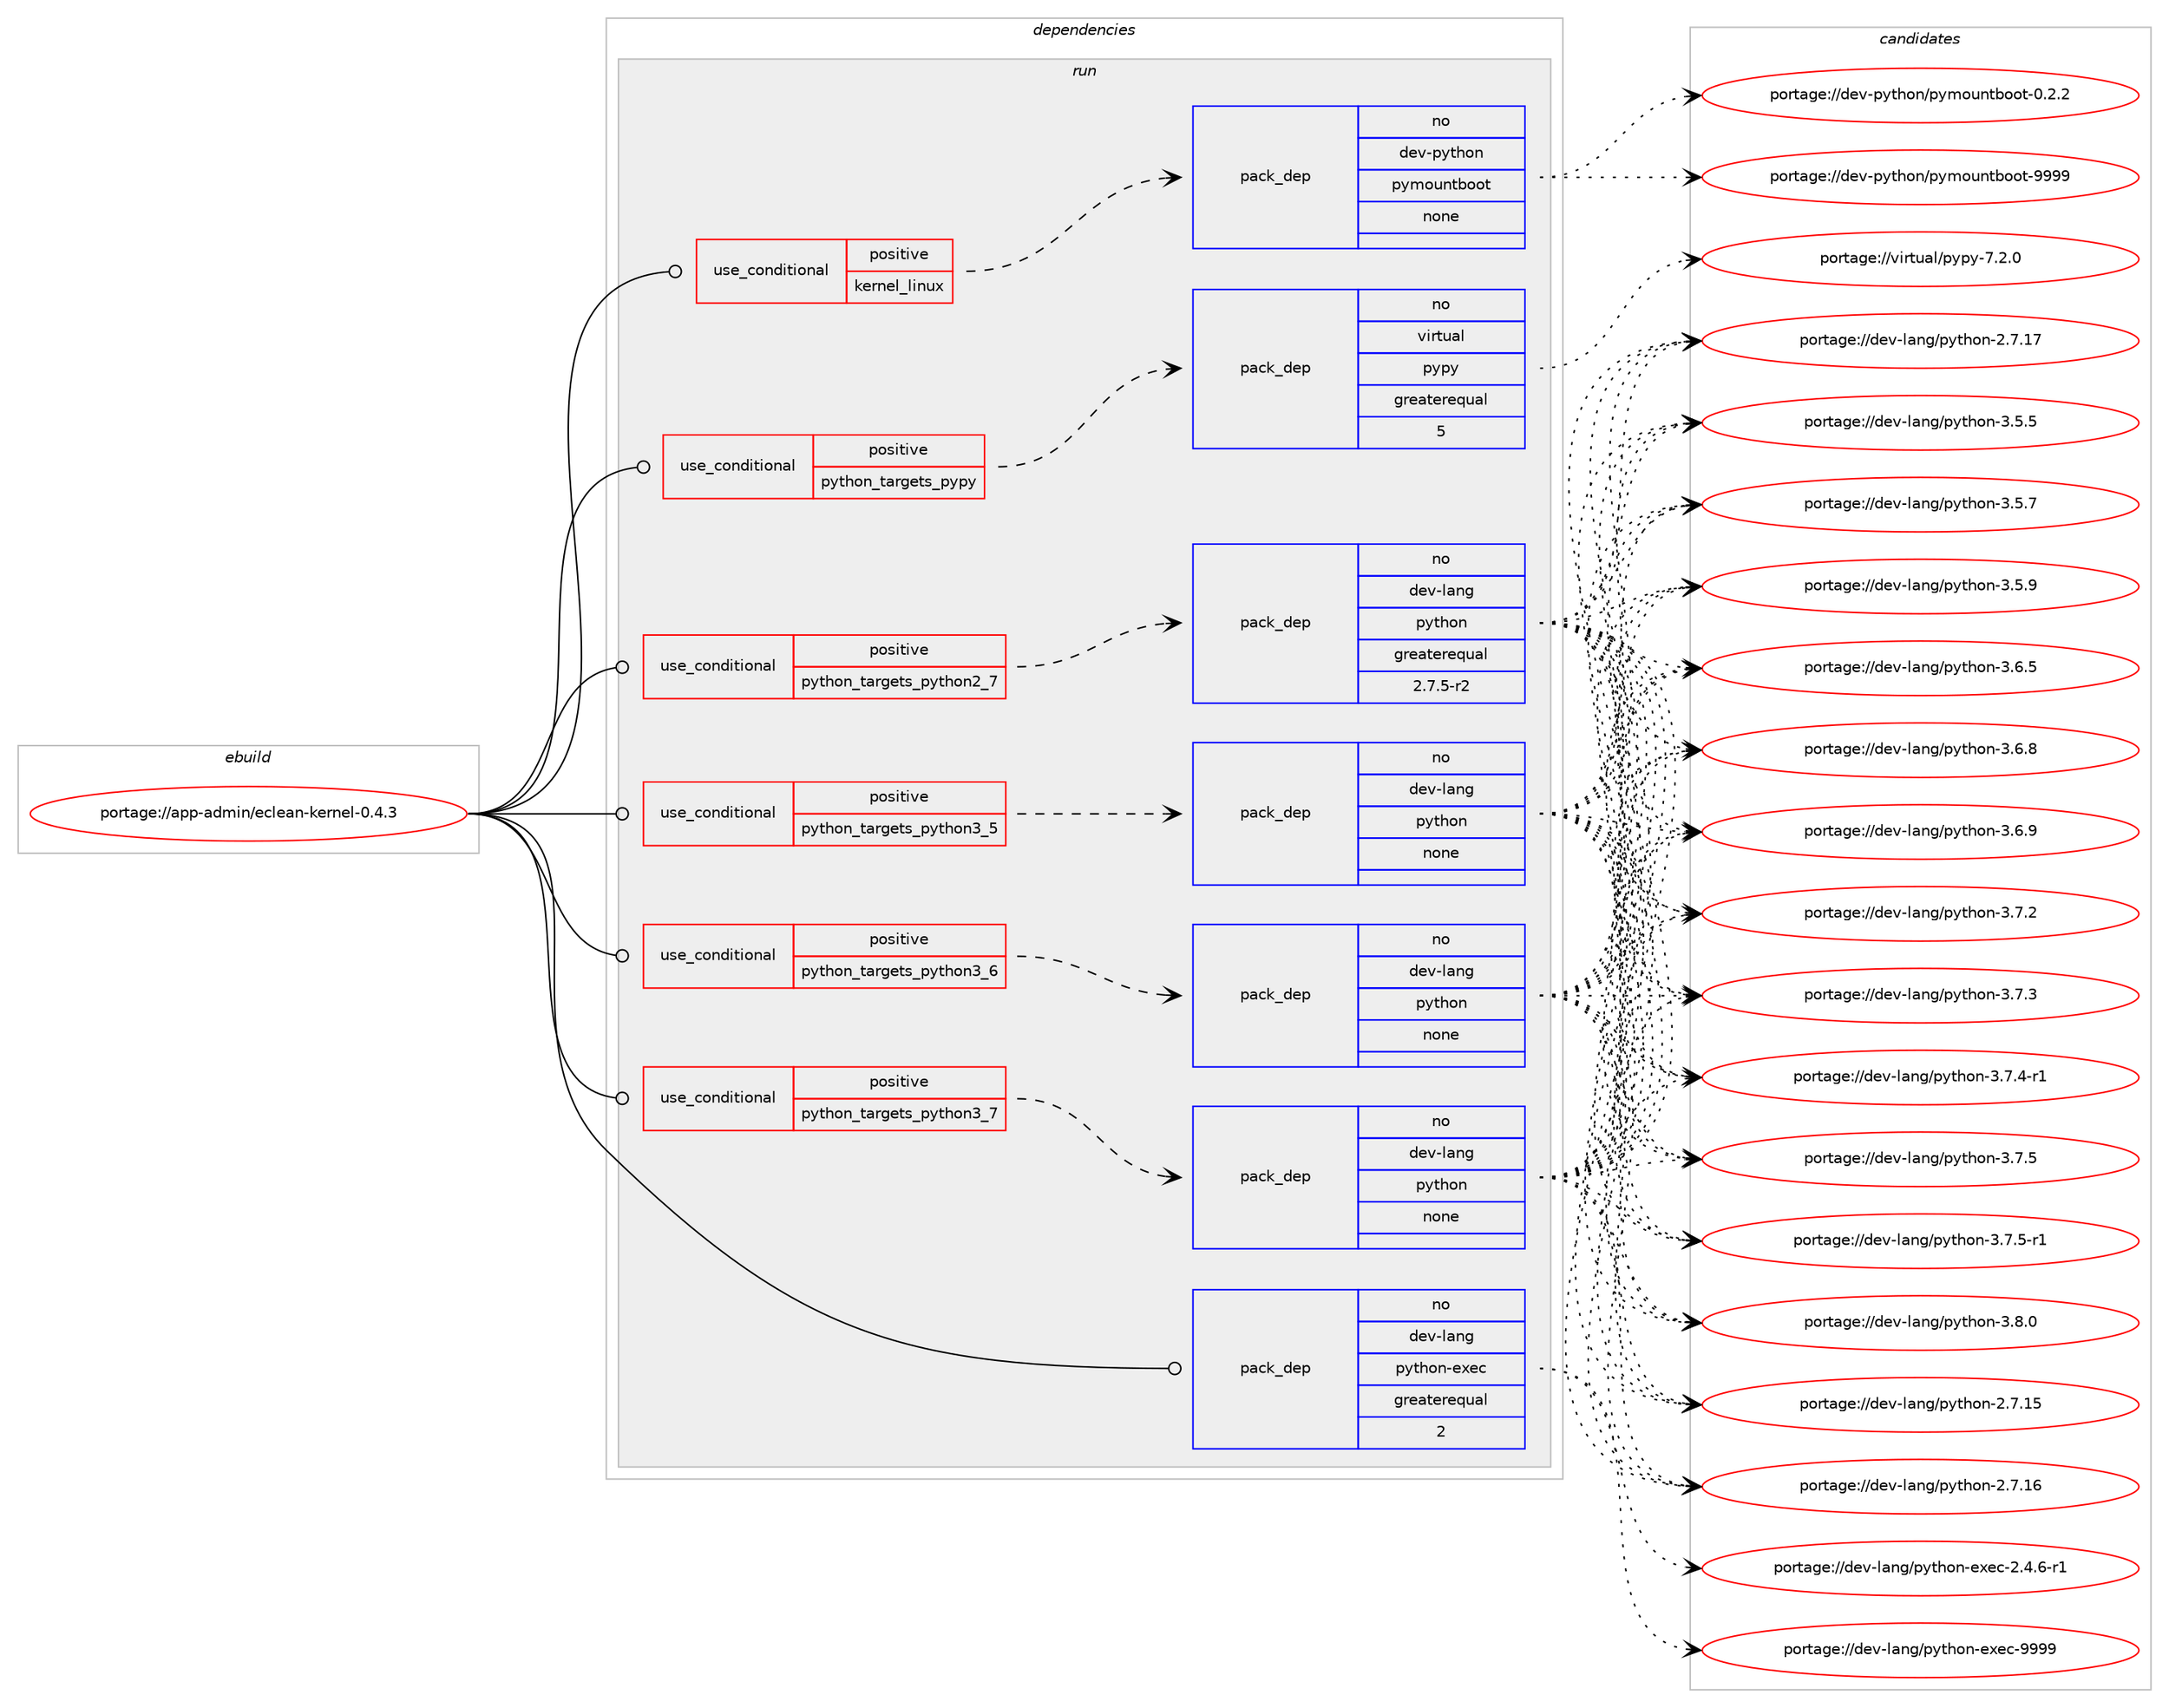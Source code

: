 digraph prolog {

# *************
# Graph options
# *************

newrank=true;
concentrate=true;
compound=true;
graph [rankdir=LR,fontname=Helvetica,fontsize=10,ranksep=1.5];#, ranksep=2.5, nodesep=0.2];
edge  [arrowhead=vee];
node  [fontname=Helvetica,fontsize=10];

# **********
# The ebuild
# **********

subgraph cluster_leftcol {
color=gray;
rank=same;
label=<<i>ebuild</i>>;
id [label="portage://app-admin/eclean-kernel-0.4.3", color=red, width=4, href="../app-admin/eclean-kernel-0.4.3.svg"];
}

# ****************
# The dependencies
# ****************

subgraph cluster_midcol {
color=gray;
label=<<i>dependencies</i>>;
subgraph cluster_compile {
fillcolor="#eeeeee";
style=filled;
label=<<i>compile</i>>;
}
subgraph cluster_compileandrun {
fillcolor="#eeeeee";
style=filled;
label=<<i>compile and run</i>>;
}
subgraph cluster_run {
fillcolor="#eeeeee";
style=filled;
label=<<i>run</i>>;
subgraph cond379 {
dependency1916 [label=<<TABLE BORDER="0" CELLBORDER="1" CELLSPACING="0" CELLPADDING="4"><TR><TD ROWSPAN="3" CELLPADDING="10">use_conditional</TD></TR><TR><TD>positive</TD></TR><TR><TD>kernel_linux</TD></TR></TABLE>>, shape=none, color=red];
subgraph pack1502 {
dependency1917 [label=<<TABLE BORDER="0" CELLBORDER="1" CELLSPACING="0" CELLPADDING="4" WIDTH="220"><TR><TD ROWSPAN="6" CELLPADDING="30">pack_dep</TD></TR><TR><TD WIDTH="110">no</TD></TR><TR><TD>dev-python</TD></TR><TR><TD>pymountboot</TD></TR><TR><TD>none</TD></TR><TR><TD></TD></TR></TABLE>>, shape=none, color=blue];
}
dependency1916:e -> dependency1917:w [weight=20,style="dashed",arrowhead="vee"];
}
id:e -> dependency1916:w [weight=20,style="solid",arrowhead="odot"];
subgraph cond380 {
dependency1918 [label=<<TABLE BORDER="0" CELLBORDER="1" CELLSPACING="0" CELLPADDING="4"><TR><TD ROWSPAN="3" CELLPADDING="10">use_conditional</TD></TR><TR><TD>positive</TD></TR><TR><TD>python_targets_pypy</TD></TR></TABLE>>, shape=none, color=red];
subgraph pack1503 {
dependency1919 [label=<<TABLE BORDER="0" CELLBORDER="1" CELLSPACING="0" CELLPADDING="4" WIDTH="220"><TR><TD ROWSPAN="6" CELLPADDING="30">pack_dep</TD></TR><TR><TD WIDTH="110">no</TD></TR><TR><TD>virtual</TD></TR><TR><TD>pypy</TD></TR><TR><TD>greaterequal</TD></TR><TR><TD>5</TD></TR></TABLE>>, shape=none, color=blue];
}
dependency1918:e -> dependency1919:w [weight=20,style="dashed",arrowhead="vee"];
}
id:e -> dependency1918:w [weight=20,style="solid",arrowhead="odot"];
subgraph cond381 {
dependency1920 [label=<<TABLE BORDER="0" CELLBORDER="1" CELLSPACING="0" CELLPADDING="4"><TR><TD ROWSPAN="3" CELLPADDING="10">use_conditional</TD></TR><TR><TD>positive</TD></TR><TR><TD>python_targets_python2_7</TD></TR></TABLE>>, shape=none, color=red];
subgraph pack1504 {
dependency1921 [label=<<TABLE BORDER="0" CELLBORDER="1" CELLSPACING="0" CELLPADDING="4" WIDTH="220"><TR><TD ROWSPAN="6" CELLPADDING="30">pack_dep</TD></TR><TR><TD WIDTH="110">no</TD></TR><TR><TD>dev-lang</TD></TR><TR><TD>python</TD></TR><TR><TD>greaterequal</TD></TR><TR><TD>2.7.5-r2</TD></TR></TABLE>>, shape=none, color=blue];
}
dependency1920:e -> dependency1921:w [weight=20,style="dashed",arrowhead="vee"];
}
id:e -> dependency1920:w [weight=20,style="solid",arrowhead="odot"];
subgraph cond382 {
dependency1922 [label=<<TABLE BORDER="0" CELLBORDER="1" CELLSPACING="0" CELLPADDING="4"><TR><TD ROWSPAN="3" CELLPADDING="10">use_conditional</TD></TR><TR><TD>positive</TD></TR><TR><TD>python_targets_python3_5</TD></TR></TABLE>>, shape=none, color=red];
subgraph pack1505 {
dependency1923 [label=<<TABLE BORDER="0" CELLBORDER="1" CELLSPACING="0" CELLPADDING="4" WIDTH="220"><TR><TD ROWSPAN="6" CELLPADDING="30">pack_dep</TD></TR><TR><TD WIDTH="110">no</TD></TR><TR><TD>dev-lang</TD></TR><TR><TD>python</TD></TR><TR><TD>none</TD></TR><TR><TD></TD></TR></TABLE>>, shape=none, color=blue];
}
dependency1922:e -> dependency1923:w [weight=20,style="dashed",arrowhead="vee"];
}
id:e -> dependency1922:w [weight=20,style="solid",arrowhead="odot"];
subgraph cond383 {
dependency1924 [label=<<TABLE BORDER="0" CELLBORDER="1" CELLSPACING="0" CELLPADDING="4"><TR><TD ROWSPAN="3" CELLPADDING="10">use_conditional</TD></TR><TR><TD>positive</TD></TR><TR><TD>python_targets_python3_6</TD></TR></TABLE>>, shape=none, color=red];
subgraph pack1506 {
dependency1925 [label=<<TABLE BORDER="0" CELLBORDER="1" CELLSPACING="0" CELLPADDING="4" WIDTH="220"><TR><TD ROWSPAN="6" CELLPADDING="30">pack_dep</TD></TR><TR><TD WIDTH="110">no</TD></TR><TR><TD>dev-lang</TD></TR><TR><TD>python</TD></TR><TR><TD>none</TD></TR><TR><TD></TD></TR></TABLE>>, shape=none, color=blue];
}
dependency1924:e -> dependency1925:w [weight=20,style="dashed",arrowhead="vee"];
}
id:e -> dependency1924:w [weight=20,style="solid",arrowhead="odot"];
subgraph cond384 {
dependency1926 [label=<<TABLE BORDER="0" CELLBORDER="1" CELLSPACING="0" CELLPADDING="4"><TR><TD ROWSPAN="3" CELLPADDING="10">use_conditional</TD></TR><TR><TD>positive</TD></TR><TR><TD>python_targets_python3_7</TD></TR></TABLE>>, shape=none, color=red];
subgraph pack1507 {
dependency1927 [label=<<TABLE BORDER="0" CELLBORDER="1" CELLSPACING="0" CELLPADDING="4" WIDTH="220"><TR><TD ROWSPAN="6" CELLPADDING="30">pack_dep</TD></TR><TR><TD WIDTH="110">no</TD></TR><TR><TD>dev-lang</TD></TR><TR><TD>python</TD></TR><TR><TD>none</TD></TR><TR><TD></TD></TR></TABLE>>, shape=none, color=blue];
}
dependency1926:e -> dependency1927:w [weight=20,style="dashed",arrowhead="vee"];
}
id:e -> dependency1926:w [weight=20,style="solid",arrowhead="odot"];
subgraph pack1508 {
dependency1928 [label=<<TABLE BORDER="0" CELLBORDER="1" CELLSPACING="0" CELLPADDING="4" WIDTH="220"><TR><TD ROWSPAN="6" CELLPADDING="30">pack_dep</TD></TR><TR><TD WIDTH="110">no</TD></TR><TR><TD>dev-lang</TD></TR><TR><TD>python-exec</TD></TR><TR><TD>greaterequal</TD></TR><TR><TD>2</TD></TR></TABLE>>, shape=none, color=blue];
}
id:e -> dependency1928:w [weight=20,style="solid",arrowhead="odot"];
}
}

# **************
# The candidates
# **************

subgraph cluster_choices {
rank=same;
color=gray;
label=<<i>candidates</i>>;

subgraph choice1502 {
color=black;
nodesep=1;
choiceportage100101118451121211161041111104711212110911111711011698111111116454846504650 [label="portage://dev-python/pymountboot-0.2.2", color=red, width=4,href="../dev-python/pymountboot-0.2.2.svg"];
choiceportage1001011184511212111610411111047112121109111117110116981111111164557575757 [label="portage://dev-python/pymountboot-9999", color=red, width=4,href="../dev-python/pymountboot-9999.svg"];
dependency1917:e -> choiceportage100101118451121211161041111104711212110911111711011698111111116454846504650:w [style=dotted,weight="100"];
dependency1917:e -> choiceportage1001011184511212111610411111047112121109111117110116981111111164557575757:w [style=dotted,weight="100"];
}
subgraph choice1503 {
color=black;
nodesep=1;
choiceportage1181051141161179710847112121112121455546504648 [label="portage://virtual/pypy-7.2.0", color=red, width=4,href="../virtual/pypy-7.2.0.svg"];
dependency1919:e -> choiceportage1181051141161179710847112121112121455546504648:w [style=dotted,weight="100"];
}
subgraph choice1504 {
color=black;
nodesep=1;
choiceportage10010111845108971101034711212111610411111045504655464953 [label="portage://dev-lang/python-2.7.15", color=red, width=4,href="../dev-lang/python-2.7.15.svg"];
choiceportage10010111845108971101034711212111610411111045504655464954 [label="portage://dev-lang/python-2.7.16", color=red, width=4,href="../dev-lang/python-2.7.16.svg"];
choiceportage10010111845108971101034711212111610411111045504655464955 [label="portage://dev-lang/python-2.7.17", color=red, width=4,href="../dev-lang/python-2.7.17.svg"];
choiceportage100101118451089711010347112121116104111110455146534653 [label="portage://dev-lang/python-3.5.5", color=red, width=4,href="../dev-lang/python-3.5.5.svg"];
choiceportage100101118451089711010347112121116104111110455146534655 [label="portage://dev-lang/python-3.5.7", color=red, width=4,href="../dev-lang/python-3.5.7.svg"];
choiceportage100101118451089711010347112121116104111110455146534657 [label="portage://dev-lang/python-3.5.9", color=red, width=4,href="../dev-lang/python-3.5.9.svg"];
choiceportage100101118451089711010347112121116104111110455146544653 [label="portage://dev-lang/python-3.6.5", color=red, width=4,href="../dev-lang/python-3.6.5.svg"];
choiceportage100101118451089711010347112121116104111110455146544656 [label="portage://dev-lang/python-3.6.8", color=red, width=4,href="../dev-lang/python-3.6.8.svg"];
choiceportage100101118451089711010347112121116104111110455146544657 [label="portage://dev-lang/python-3.6.9", color=red, width=4,href="../dev-lang/python-3.6.9.svg"];
choiceportage100101118451089711010347112121116104111110455146554650 [label="portage://dev-lang/python-3.7.2", color=red, width=4,href="../dev-lang/python-3.7.2.svg"];
choiceportage100101118451089711010347112121116104111110455146554651 [label="portage://dev-lang/python-3.7.3", color=red, width=4,href="../dev-lang/python-3.7.3.svg"];
choiceportage1001011184510897110103471121211161041111104551465546524511449 [label="portage://dev-lang/python-3.7.4-r1", color=red, width=4,href="../dev-lang/python-3.7.4-r1.svg"];
choiceportage100101118451089711010347112121116104111110455146554653 [label="portage://dev-lang/python-3.7.5", color=red, width=4,href="../dev-lang/python-3.7.5.svg"];
choiceportage1001011184510897110103471121211161041111104551465546534511449 [label="portage://dev-lang/python-3.7.5-r1", color=red, width=4,href="../dev-lang/python-3.7.5-r1.svg"];
choiceportage100101118451089711010347112121116104111110455146564648 [label="portage://dev-lang/python-3.8.0", color=red, width=4,href="../dev-lang/python-3.8.0.svg"];
dependency1921:e -> choiceportage10010111845108971101034711212111610411111045504655464953:w [style=dotted,weight="100"];
dependency1921:e -> choiceportage10010111845108971101034711212111610411111045504655464954:w [style=dotted,weight="100"];
dependency1921:e -> choiceportage10010111845108971101034711212111610411111045504655464955:w [style=dotted,weight="100"];
dependency1921:e -> choiceportage100101118451089711010347112121116104111110455146534653:w [style=dotted,weight="100"];
dependency1921:e -> choiceportage100101118451089711010347112121116104111110455146534655:w [style=dotted,weight="100"];
dependency1921:e -> choiceportage100101118451089711010347112121116104111110455146534657:w [style=dotted,weight="100"];
dependency1921:e -> choiceportage100101118451089711010347112121116104111110455146544653:w [style=dotted,weight="100"];
dependency1921:e -> choiceportage100101118451089711010347112121116104111110455146544656:w [style=dotted,weight="100"];
dependency1921:e -> choiceportage100101118451089711010347112121116104111110455146544657:w [style=dotted,weight="100"];
dependency1921:e -> choiceportage100101118451089711010347112121116104111110455146554650:w [style=dotted,weight="100"];
dependency1921:e -> choiceportage100101118451089711010347112121116104111110455146554651:w [style=dotted,weight="100"];
dependency1921:e -> choiceportage1001011184510897110103471121211161041111104551465546524511449:w [style=dotted,weight="100"];
dependency1921:e -> choiceportage100101118451089711010347112121116104111110455146554653:w [style=dotted,weight="100"];
dependency1921:e -> choiceportage1001011184510897110103471121211161041111104551465546534511449:w [style=dotted,weight="100"];
dependency1921:e -> choiceportage100101118451089711010347112121116104111110455146564648:w [style=dotted,weight="100"];
}
subgraph choice1505 {
color=black;
nodesep=1;
choiceportage10010111845108971101034711212111610411111045504655464953 [label="portage://dev-lang/python-2.7.15", color=red, width=4,href="../dev-lang/python-2.7.15.svg"];
choiceportage10010111845108971101034711212111610411111045504655464954 [label="portage://dev-lang/python-2.7.16", color=red, width=4,href="../dev-lang/python-2.7.16.svg"];
choiceportage10010111845108971101034711212111610411111045504655464955 [label="portage://dev-lang/python-2.7.17", color=red, width=4,href="../dev-lang/python-2.7.17.svg"];
choiceportage100101118451089711010347112121116104111110455146534653 [label="portage://dev-lang/python-3.5.5", color=red, width=4,href="../dev-lang/python-3.5.5.svg"];
choiceportage100101118451089711010347112121116104111110455146534655 [label="portage://dev-lang/python-3.5.7", color=red, width=4,href="../dev-lang/python-3.5.7.svg"];
choiceportage100101118451089711010347112121116104111110455146534657 [label="portage://dev-lang/python-3.5.9", color=red, width=4,href="../dev-lang/python-3.5.9.svg"];
choiceportage100101118451089711010347112121116104111110455146544653 [label="portage://dev-lang/python-3.6.5", color=red, width=4,href="../dev-lang/python-3.6.5.svg"];
choiceportage100101118451089711010347112121116104111110455146544656 [label="portage://dev-lang/python-3.6.8", color=red, width=4,href="../dev-lang/python-3.6.8.svg"];
choiceportage100101118451089711010347112121116104111110455146544657 [label="portage://dev-lang/python-3.6.9", color=red, width=4,href="../dev-lang/python-3.6.9.svg"];
choiceportage100101118451089711010347112121116104111110455146554650 [label="portage://dev-lang/python-3.7.2", color=red, width=4,href="../dev-lang/python-3.7.2.svg"];
choiceportage100101118451089711010347112121116104111110455146554651 [label="portage://dev-lang/python-3.7.3", color=red, width=4,href="../dev-lang/python-3.7.3.svg"];
choiceportage1001011184510897110103471121211161041111104551465546524511449 [label="portage://dev-lang/python-3.7.4-r1", color=red, width=4,href="../dev-lang/python-3.7.4-r1.svg"];
choiceportage100101118451089711010347112121116104111110455146554653 [label="portage://dev-lang/python-3.7.5", color=red, width=4,href="../dev-lang/python-3.7.5.svg"];
choiceportage1001011184510897110103471121211161041111104551465546534511449 [label="portage://dev-lang/python-3.7.5-r1", color=red, width=4,href="../dev-lang/python-3.7.5-r1.svg"];
choiceportage100101118451089711010347112121116104111110455146564648 [label="portage://dev-lang/python-3.8.0", color=red, width=4,href="../dev-lang/python-3.8.0.svg"];
dependency1923:e -> choiceportage10010111845108971101034711212111610411111045504655464953:w [style=dotted,weight="100"];
dependency1923:e -> choiceportage10010111845108971101034711212111610411111045504655464954:w [style=dotted,weight="100"];
dependency1923:e -> choiceportage10010111845108971101034711212111610411111045504655464955:w [style=dotted,weight="100"];
dependency1923:e -> choiceportage100101118451089711010347112121116104111110455146534653:w [style=dotted,weight="100"];
dependency1923:e -> choiceportage100101118451089711010347112121116104111110455146534655:w [style=dotted,weight="100"];
dependency1923:e -> choiceportage100101118451089711010347112121116104111110455146534657:w [style=dotted,weight="100"];
dependency1923:e -> choiceportage100101118451089711010347112121116104111110455146544653:w [style=dotted,weight="100"];
dependency1923:e -> choiceportage100101118451089711010347112121116104111110455146544656:w [style=dotted,weight="100"];
dependency1923:e -> choiceportage100101118451089711010347112121116104111110455146544657:w [style=dotted,weight="100"];
dependency1923:e -> choiceportage100101118451089711010347112121116104111110455146554650:w [style=dotted,weight="100"];
dependency1923:e -> choiceportage100101118451089711010347112121116104111110455146554651:w [style=dotted,weight="100"];
dependency1923:e -> choiceportage1001011184510897110103471121211161041111104551465546524511449:w [style=dotted,weight="100"];
dependency1923:e -> choiceportage100101118451089711010347112121116104111110455146554653:w [style=dotted,weight="100"];
dependency1923:e -> choiceportage1001011184510897110103471121211161041111104551465546534511449:w [style=dotted,weight="100"];
dependency1923:e -> choiceportage100101118451089711010347112121116104111110455146564648:w [style=dotted,weight="100"];
}
subgraph choice1506 {
color=black;
nodesep=1;
choiceportage10010111845108971101034711212111610411111045504655464953 [label="portage://dev-lang/python-2.7.15", color=red, width=4,href="../dev-lang/python-2.7.15.svg"];
choiceportage10010111845108971101034711212111610411111045504655464954 [label="portage://dev-lang/python-2.7.16", color=red, width=4,href="../dev-lang/python-2.7.16.svg"];
choiceportage10010111845108971101034711212111610411111045504655464955 [label="portage://dev-lang/python-2.7.17", color=red, width=4,href="../dev-lang/python-2.7.17.svg"];
choiceportage100101118451089711010347112121116104111110455146534653 [label="portage://dev-lang/python-3.5.5", color=red, width=4,href="../dev-lang/python-3.5.5.svg"];
choiceportage100101118451089711010347112121116104111110455146534655 [label="portage://dev-lang/python-3.5.7", color=red, width=4,href="../dev-lang/python-3.5.7.svg"];
choiceportage100101118451089711010347112121116104111110455146534657 [label="portage://dev-lang/python-3.5.9", color=red, width=4,href="../dev-lang/python-3.5.9.svg"];
choiceportage100101118451089711010347112121116104111110455146544653 [label="portage://dev-lang/python-3.6.5", color=red, width=4,href="../dev-lang/python-3.6.5.svg"];
choiceportage100101118451089711010347112121116104111110455146544656 [label="portage://dev-lang/python-3.6.8", color=red, width=4,href="../dev-lang/python-3.6.8.svg"];
choiceportage100101118451089711010347112121116104111110455146544657 [label="portage://dev-lang/python-3.6.9", color=red, width=4,href="../dev-lang/python-3.6.9.svg"];
choiceportage100101118451089711010347112121116104111110455146554650 [label="portage://dev-lang/python-3.7.2", color=red, width=4,href="../dev-lang/python-3.7.2.svg"];
choiceportage100101118451089711010347112121116104111110455146554651 [label="portage://dev-lang/python-3.7.3", color=red, width=4,href="../dev-lang/python-3.7.3.svg"];
choiceportage1001011184510897110103471121211161041111104551465546524511449 [label="portage://dev-lang/python-3.7.4-r1", color=red, width=4,href="../dev-lang/python-3.7.4-r1.svg"];
choiceportage100101118451089711010347112121116104111110455146554653 [label="portage://dev-lang/python-3.7.5", color=red, width=4,href="../dev-lang/python-3.7.5.svg"];
choiceportage1001011184510897110103471121211161041111104551465546534511449 [label="portage://dev-lang/python-3.7.5-r1", color=red, width=4,href="../dev-lang/python-3.7.5-r1.svg"];
choiceportage100101118451089711010347112121116104111110455146564648 [label="portage://dev-lang/python-3.8.0", color=red, width=4,href="../dev-lang/python-3.8.0.svg"];
dependency1925:e -> choiceportage10010111845108971101034711212111610411111045504655464953:w [style=dotted,weight="100"];
dependency1925:e -> choiceportage10010111845108971101034711212111610411111045504655464954:w [style=dotted,weight="100"];
dependency1925:e -> choiceportage10010111845108971101034711212111610411111045504655464955:w [style=dotted,weight="100"];
dependency1925:e -> choiceportage100101118451089711010347112121116104111110455146534653:w [style=dotted,weight="100"];
dependency1925:e -> choiceportage100101118451089711010347112121116104111110455146534655:w [style=dotted,weight="100"];
dependency1925:e -> choiceportage100101118451089711010347112121116104111110455146534657:w [style=dotted,weight="100"];
dependency1925:e -> choiceportage100101118451089711010347112121116104111110455146544653:w [style=dotted,weight="100"];
dependency1925:e -> choiceportage100101118451089711010347112121116104111110455146544656:w [style=dotted,weight="100"];
dependency1925:e -> choiceportage100101118451089711010347112121116104111110455146544657:w [style=dotted,weight="100"];
dependency1925:e -> choiceportage100101118451089711010347112121116104111110455146554650:w [style=dotted,weight="100"];
dependency1925:e -> choiceportage100101118451089711010347112121116104111110455146554651:w [style=dotted,weight="100"];
dependency1925:e -> choiceportage1001011184510897110103471121211161041111104551465546524511449:w [style=dotted,weight="100"];
dependency1925:e -> choiceportage100101118451089711010347112121116104111110455146554653:w [style=dotted,weight="100"];
dependency1925:e -> choiceportage1001011184510897110103471121211161041111104551465546534511449:w [style=dotted,weight="100"];
dependency1925:e -> choiceportage100101118451089711010347112121116104111110455146564648:w [style=dotted,weight="100"];
}
subgraph choice1507 {
color=black;
nodesep=1;
choiceportage10010111845108971101034711212111610411111045504655464953 [label="portage://dev-lang/python-2.7.15", color=red, width=4,href="../dev-lang/python-2.7.15.svg"];
choiceportage10010111845108971101034711212111610411111045504655464954 [label="portage://dev-lang/python-2.7.16", color=red, width=4,href="../dev-lang/python-2.7.16.svg"];
choiceportage10010111845108971101034711212111610411111045504655464955 [label="portage://dev-lang/python-2.7.17", color=red, width=4,href="../dev-lang/python-2.7.17.svg"];
choiceportage100101118451089711010347112121116104111110455146534653 [label="portage://dev-lang/python-3.5.5", color=red, width=4,href="../dev-lang/python-3.5.5.svg"];
choiceportage100101118451089711010347112121116104111110455146534655 [label="portage://dev-lang/python-3.5.7", color=red, width=4,href="../dev-lang/python-3.5.7.svg"];
choiceportage100101118451089711010347112121116104111110455146534657 [label="portage://dev-lang/python-3.5.9", color=red, width=4,href="../dev-lang/python-3.5.9.svg"];
choiceportage100101118451089711010347112121116104111110455146544653 [label="portage://dev-lang/python-3.6.5", color=red, width=4,href="../dev-lang/python-3.6.5.svg"];
choiceportage100101118451089711010347112121116104111110455146544656 [label="portage://dev-lang/python-3.6.8", color=red, width=4,href="../dev-lang/python-3.6.8.svg"];
choiceportage100101118451089711010347112121116104111110455146544657 [label="portage://dev-lang/python-3.6.9", color=red, width=4,href="../dev-lang/python-3.6.9.svg"];
choiceportage100101118451089711010347112121116104111110455146554650 [label="portage://dev-lang/python-3.7.2", color=red, width=4,href="../dev-lang/python-3.7.2.svg"];
choiceportage100101118451089711010347112121116104111110455146554651 [label="portage://dev-lang/python-3.7.3", color=red, width=4,href="../dev-lang/python-3.7.3.svg"];
choiceportage1001011184510897110103471121211161041111104551465546524511449 [label="portage://dev-lang/python-3.7.4-r1", color=red, width=4,href="../dev-lang/python-3.7.4-r1.svg"];
choiceportage100101118451089711010347112121116104111110455146554653 [label="portage://dev-lang/python-3.7.5", color=red, width=4,href="../dev-lang/python-3.7.5.svg"];
choiceportage1001011184510897110103471121211161041111104551465546534511449 [label="portage://dev-lang/python-3.7.5-r1", color=red, width=4,href="../dev-lang/python-3.7.5-r1.svg"];
choiceportage100101118451089711010347112121116104111110455146564648 [label="portage://dev-lang/python-3.8.0", color=red, width=4,href="../dev-lang/python-3.8.0.svg"];
dependency1927:e -> choiceportage10010111845108971101034711212111610411111045504655464953:w [style=dotted,weight="100"];
dependency1927:e -> choiceportage10010111845108971101034711212111610411111045504655464954:w [style=dotted,weight="100"];
dependency1927:e -> choiceportage10010111845108971101034711212111610411111045504655464955:w [style=dotted,weight="100"];
dependency1927:e -> choiceportage100101118451089711010347112121116104111110455146534653:w [style=dotted,weight="100"];
dependency1927:e -> choiceportage100101118451089711010347112121116104111110455146534655:w [style=dotted,weight="100"];
dependency1927:e -> choiceportage100101118451089711010347112121116104111110455146534657:w [style=dotted,weight="100"];
dependency1927:e -> choiceportage100101118451089711010347112121116104111110455146544653:w [style=dotted,weight="100"];
dependency1927:e -> choiceportage100101118451089711010347112121116104111110455146544656:w [style=dotted,weight="100"];
dependency1927:e -> choiceportage100101118451089711010347112121116104111110455146544657:w [style=dotted,weight="100"];
dependency1927:e -> choiceportage100101118451089711010347112121116104111110455146554650:w [style=dotted,weight="100"];
dependency1927:e -> choiceportage100101118451089711010347112121116104111110455146554651:w [style=dotted,weight="100"];
dependency1927:e -> choiceportage1001011184510897110103471121211161041111104551465546524511449:w [style=dotted,weight="100"];
dependency1927:e -> choiceportage100101118451089711010347112121116104111110455146554653:w [style=dotted,weight="100"];
dependency1927:e -> choiceportage1001011184510897110103471121211161041111104551465546534511449:w [style=dotted,weight="100"];
dependency1927:e -> choiceportage100101118451089711010347112121116104111110455146564648:w [style=dotted,weight="100"];
}
subgraph choice1508 {
color=black;
nodesep=1;
choiceportage10010111845108971101034711212111610411111045101120101994550465246544511449 [label="portage://dev-lang/python-exec-2.4.6-r1", color=red, width=4,href="../dev-lang/python-exec-2.4.6-r1.svg"];
choiceportage10010111845108971101034711212111610411111045101120101994557575757 [label="portage://dev-lang/python-exec-9999", color=red, width=4,href="../dev-lang/python-exec-9999.svg"];
dependency1928:e -> choiceportage10010111845108971101034711212111610411111045101120101994550465246544511449:w [style=dotted,weight="100"];
dependency1928:e -> choiceportage10010111845108971101034711212111610411111045101120101994557575757:w [style=dotted,weight="100"];
}
}

}
